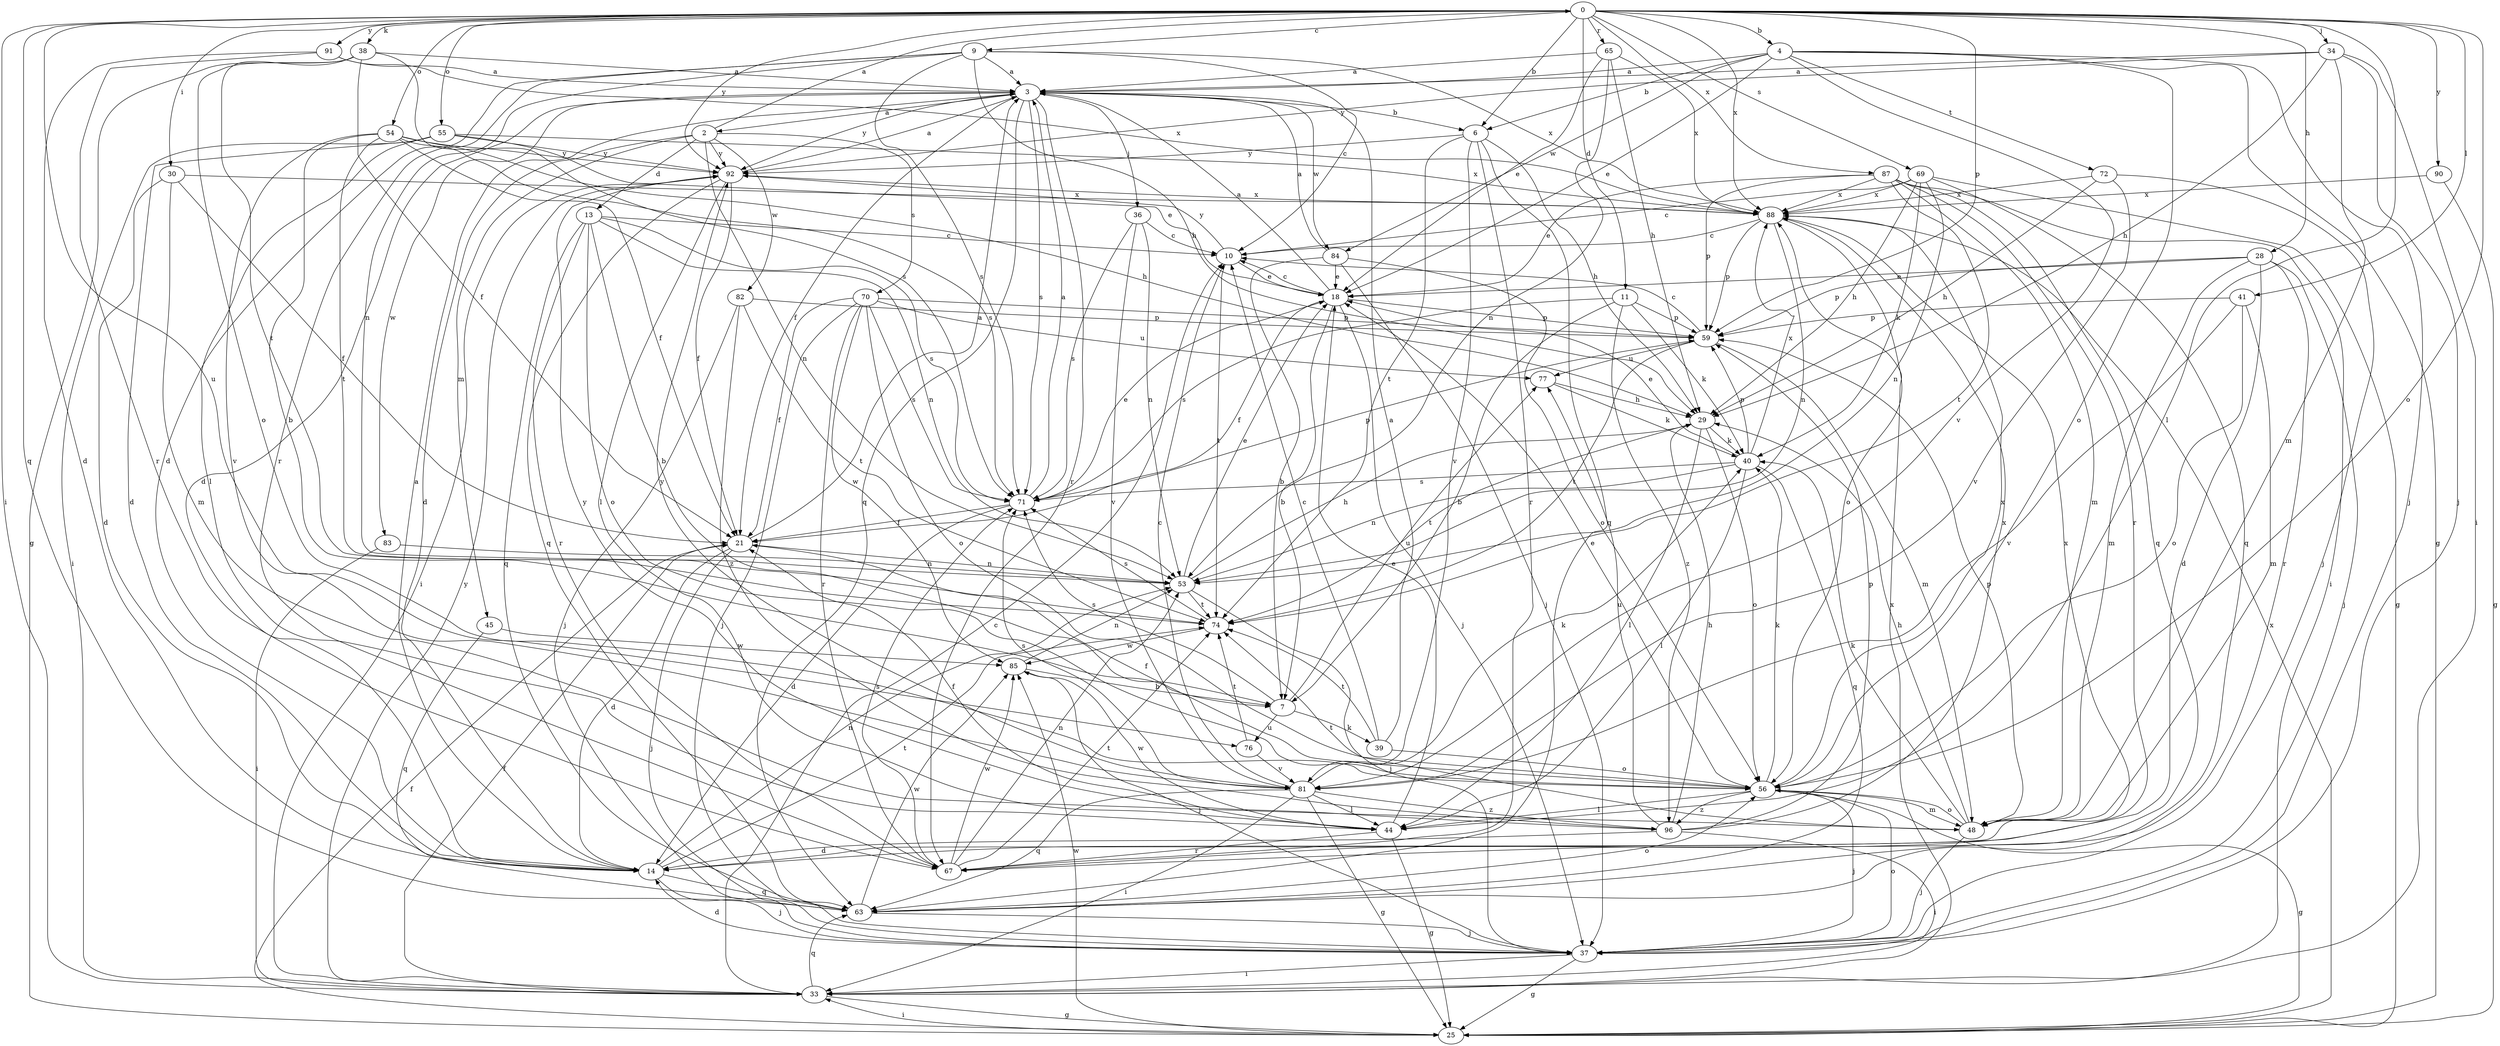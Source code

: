 strict digraph  {
0;
2;
3;
4;
6;
7;
9;
10;
11;
13;
14;
18;
21;
25;
28;
29;
30;
33;
34;
36;
37;
38;
39;
40;
41;
44;
45;
48;
53;
54;
55;
56;
59;
63;
65;
67;
69;
70;
71;
72;
74;
76;
77;
81;
82;
83;
84;
85;
87;
88;
90;
91;
92;
96;
0 -> 4  [label=b];
0 -> 6  [label=b];
0 -> 9  [label=c];
0 -> 11  [label=d];
0 -> 28  [label=h];
0 -> 30  [label=i];
0 -> 33  [label=i];
0 -> 34  [label=j];
0 -> 38  [label=k];
0 -> 41  [label=l];
0 -> 44  [label=l];
0 -> 54  [label=o];
0 -> 55  [label=o];
0 -> 56  [label=o];
0 -> 59  [label=p];
0 -> 63  [label=q];
0 -> 65  [label=r];
0 -> 69  [label=s];
0 -> 76  [label=u];
0 -> 87  [label=x];
0 -> 88  [label=x];
0 -> 90  [label=y];
0 -> 91  [label=y];
0 -> 92  [label=y];
2 -> 0  [label=a];
2 -> 13  [label=d];
2 -> 14  [label=d];
2 -> 45  [label=m];
2 -> 53  [label=n];
2 -> 70  [label=s];
2 -> 82  [label=w];
2 -> 92  [label=y];
3 -> 2  [label=a];
3 -> 6  [label=b];
3 -> 14  [label=d];
3 -> 21  [label=f];
3 -> 36  [label=j];
3 -> 63  [label=q];
3 -> 67  [label=r];
3 -> 71  [label=s];
3 -> 83  [label=w];
3 -> 84  [label=w];
3 -> 92  [label=y];
4 -> 3  [label=a];
4 -> 6  [label=b];
4 -> 18  [label=e];
4 -> 25  [label=g];
4 -> 37  [label=j];
4 -> 56  [label=o];
4 -> 72  [label=t];
4 -> 81  [label=v];
4 -> 84  [label=w];
6 -> 29  [label=h];
6 -> 63  [label=q];
6 -> 67  [label=r];
6 -> 74  [label=t];
6 -> 81  [label=v];
6 -> 92  [label=y];
7 -> 39  [label=k];
7 -> 71  [label=s];
7 -> 76  [label=u];
7 -> 77  [label=u];
9 -> 3  [label=a];
9 -> 10  [label=c];
9 -> 14  [label=d];
9 -> 29  [label=h];
9 -> 53  [label=n];
9 -> 67  [label=r];
9 -> 71  [label=s];
9 -> 88  [label=x];
10 -> 18  [label=e];
10 -> 74  [label=t];
10 -> 92  [label=y];
11 -> 7  [label=b];
11 -> 40  [label=k];
11 -> 59  [label=p];
11 -> 71  [label=s];
11 -> 96  [label=z];
13 -> 7  [label=b];
13 -> 10  [label=c];
13 -> 53  [label=n];
13 -> 56  [label=o];
13 -> 63  [label=q];
13 -> 67  [label=r];
13 -> 71  [label=s];
14 -> 3  [label=a];
14 -> 37  [label=j];
14 -> 53  [label=n];
14 -> 63  [label=q];
14 -> 74  [label=t];
14 -> 88  [label=x];
18 -> 3  [label=a];
18 -> 7  [label=b];
18 -> 10  [label=c];
18 -> 21  [label=f];
18 -> 37  [label=j];
18 -> 59  [label=p];
21 -> 3  [label=a];
21 -> 14  [label=d];
21 -> 37  [label=j];
21 -> 53  [label=n];
25 -> 21  [label=f];
25 -> 33  [label=i];
25 -> 85  [label=w];
25 -> 88  [label=x];
28 -> 14  [label=d];
28 -> 18  [label=e];
28 -> 37  [label=j];
28 -> 48  [label=m];
28 -> 59  [label=p];
28 -> 67  [label=r];
29 -> 40  [label=k];
29 -> 44  [label=l];
29 -> 56  [label=o];
29 -> 74  [label=t];
30 -> 14  [label=d];
30 -> 21  [label=f];
30 -> 48  [label=m];
30 -> 88  [label=x];
33 -> 10  [label=c];
33 -> 21  [label=f];
33 -> 25  [label=g];
33 -> 63  [label=q];
33 -> 88  [label=x];
33 -> 92  [label=y];
34 -> 3  [label=a];
34 -> 29  [label=h];
34 -> 33  [label=i];
34 -> 37  [label=j];
34 -> 48  [label=m];
34 -> 92  [label=y];
36 -> 10  [label=c];
36 -> 53  [label=n];
36 -> 71  [label=s];
36 -> 81  [label=v];
37 -> 14  [label=d];
37 -> 25  [label=g];
37 -> 33  [label=i];
37 -> 56  [label=o];
38 -> 3  [label=a];
38 -> 21  [label=f];
38 -> 25  [label=g];
38 -> 56  [label=o];
38 -> 71  [label=s];
38 -> 74  [label=t];
39 -> 3  [label=a];
39 -> 10  [label=c];
39 -> 56  [label=o];
39 -> 74  [label=t];
40 -> 18  [label=e];
40 -> 44  [label=l];
40 -> 53  [label=n];
40 -> 59  [label=p];
40 -> 63  [label=q];
40 -> 71  [label=s];
40 -> 88  [label=x];
41 -> 48  [label=m];
41 -> 56  [label=o];
41 -> 59  [label=p];
41 -> 81  [label=v];
44 -> 18  [label=e];
44 -> 21  [label=f];
44 -> 25  [label=g];
44 -> 67  [label=r];
44 -> 85  [label=w];
45 -> 63  [label=q];
45 -> 85  [label=w];
48 -> 29  [label=h];
48 -> 37  [label=j];
48 -> 40  [label=k];
48 -> 56  [label=o];
48 -> 59  [label=p];
48 -> 74  [label=t];
53 -> 18  [label=e];
53 -> 29  [label=h];
53 -> 37  [label=j];
53 -> 74  [label=t];
54 -> 7  [label=b];
54 -> 21  [label=f];
54 -> 29  [label=h];
54 -> 71  [label=s];
54 -> 74  [label=t];
54 -> 81  [label=v];
54 -> 92  [label=y];
55 -> 14  [label=d];
55 -> 18  [label=e];
55 -> 33  [label=i];
55 -> 44  [label=l];
55 -> 88  [label=x];
55 -> 92  [label=y];
56 -> 18  [label=e];
56 -> 21  [label=f];
56 -> 25  [label=g];
56 -> 37  [label=j];
56 -> 40  [label=k];
56 -> 44  [label=l];
56 -> 48  [label=m];
56 -> 88  [label=x];
56 -> 96  [label=z];
59 -> 10  [label=c];
59 -> 48  [label=m];
59 -> 74  [label=t];
59 -> 77  [label=u];
63 -> 37  [label=j];
63 -> 56  [label=o];
63 -> 85  [label=w];
65 -> 3  [label=a];
65 -> 18  [label=e];
65 -> 29  [label=h];
65 -> 53  [label=n];
65 -> 88  [label=x];
67 -> 53  [label=n];
67 -> 71  [label=s];
67 -> 74  [label=t];
67 -> 85  [label=w];
69 -> 10  [label=c];
69 -> 25  [label=g];
69 -> 29  [label=h];
69 -> 40  [label=k];
69 -> 53  [label=n];
69 -> 63  [label=q];
69 -> 88  [label=x];
70 -> 21  [label=f];
70 -> 37  [label=j];
70 -> 56  [label=o];
70 -> 59  [label=p];
70 -> 67  [label=r];
70 -> 71  [label=s];
70 -> 77  [label=u];
70 -> 85  [label=w];
71 -> 3  [label=a];
71 -> 14  [label=d];
71 -> 18  [label=e];
71 -> 21  [label=f];
71 -> 59  [label=p];
72 -> 29  [label=h];
72 -> 37  [label=j];
72 -> 81  [label=v];
72 -> 88  [label=x];
74 -> 71  [label=s];
74 -> 85  [label=w];
76 -> 74  [label=t];
76 -> 81  [label=v];
77 -> 29  [label=h];
77 -> 40  [label=k];
81 -> 10  [label=c];
81 -> 25  [label=g];
81 -> 33  [label=i];
81 -> 40  [label=k];
81 -> 44  [label=l];
81 -> 63  [label=q];
81 -> 71  [label=s];
81 -> 92  [label=y];
81 -> 96  [label=z];
82 -> 37  [label=j];
82 -> 59  [label=p];
82 -> 74  [label=t];
82 -> 96  [label=z];
83 -> 33  [label=i];
83 -> 53  [label=n];
84 -> 3  [label=a];
84 -> 7  [label=b];
84 -> 18  [label=e];
84 -> 37  [label=j];
84 -> 56  [label=o];
85 -> 7  [label=b];
85 -> 37  [label=j];
85 -> 53  [label=n];
87 -> 18  [label=e];
87 -> 33  [label=i];
87 -> 48  [label=m];
87 -> 59  [label=p];
87 -> 63  [label=q];
87 -> 67  [label=r];
87 -> 74  [label=t];
87 -> 88  [label=x];
88 -> 10  [label=c];
88 -> 53  [label=n];
88 -> 56  [label=o];
88 -> 59  [label=p];
90 -> 25  [label=g];
90 -> 88  [label=x];
91 -> 3  [label=a];
91 -> 14  [label=d];
91 -> 67  [label=r];
91 -> 88  [label=x];
92 -> 3  [label=a];
92 -> 21  [label=f];
92 -> 33  [label=i];
92 -> 44  [label=l];
92 -> 63  [label=q];
92 -> 88  [label=x];
96 -> 14  [label=d];
96 -> 29  [label=h];
96 -> 33  [label=i];
96 -> 59  [label=p];
96 -> 77  [label=u];
96 -> 88  [label=x];
96 -> 92  [label=y];
}
